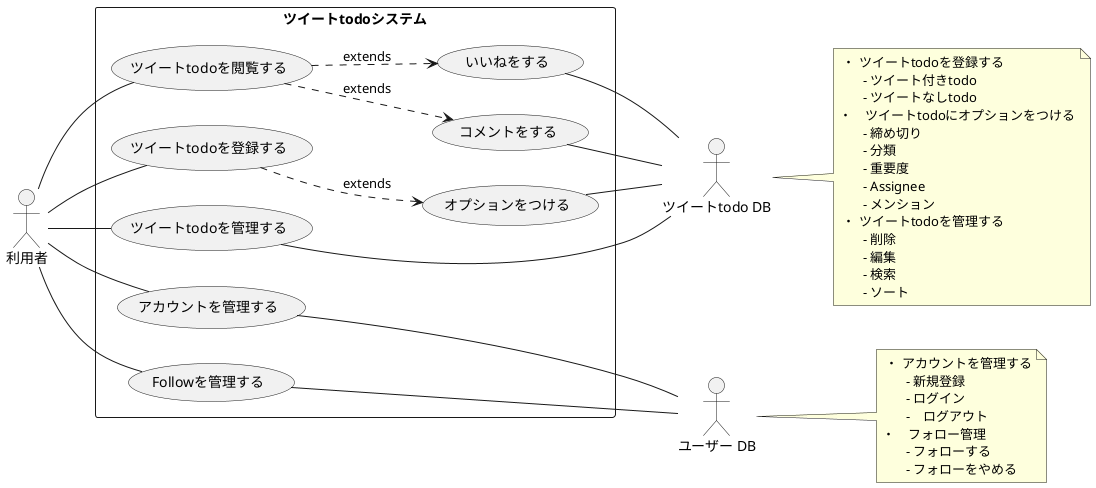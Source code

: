 @startuml

left to right direction
skinparam packageStyle rectangle
:利用者: as user
:ツイートtodo DB: as DB_1
:ユーザー DB: as DB_2
rectangle ツイートtodoシステム {
(ツイートtodoを登録する) as (todo_1)
(オプションをつける) as (todo_1_1)
(ツイートtodoを閲覧する) as (todo_2)
(コメントをする) as (todo_2_1)
(いいねをする) as (todo_2_2)
(ツイートtodoを管理する) as (todo_3)
(アカウントを管理する) as (ac1)
(Followを管理する) as (ac2)
    user -- (todo_1)
    (todo_1) ..> (todo_1_1) : extends
    (todo_1_1) -- DB_1
    user -- (todo_2)
    (todo_2)..> (todo_2_1) : extends
    (todo_2)..> (todo_2_2) : extends
    (todo_2_1)-- DB_1
    (todo_2_2)-- DB_1
    user - (todo_3)
    (todo_3)-- DB_1
    user -- (ac1)
    (ac1)--- DB_2
    user -- (ac2)
    (ac2) --- DB_2
} 
note right of (DB_1)
  ・ ツイートtodoを登録する
        - ツイート付きtodo
        - ツイートなしtodo
 ・　ツイートtodoにオプションをつける
        - 締め切り
        - 分類
        - 重要度
        - Assignee
        - メンション
  ・ ツイートtodoを管理する
        - 削除
        - 編集
        - 検索
        - ソート
end note
note right of (DB_2)
  ・ アカウントを管理する
        - 新規登録
        - ログイン
        -　ログアウト
 ・　フォロー管理
        - フォローする
        - フォローをやめる
end note
@enduml